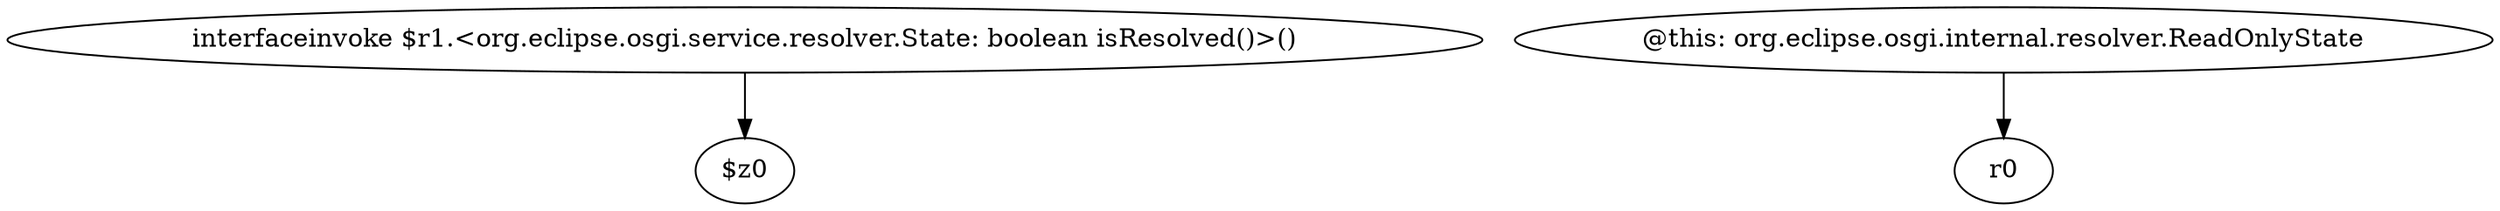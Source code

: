 digraph g {
0[label="interfaceinvoke $r1.<org.eclipse.osgi.service.resolver.State: boolean isResolved()>()"]
1[label="$z0"]
0->1[label=""]
2[label="@this: org.eclipse.osgi.internal.resolver.ReadOnlyState"]
3[label="r0"]
2->3[label=""]
}